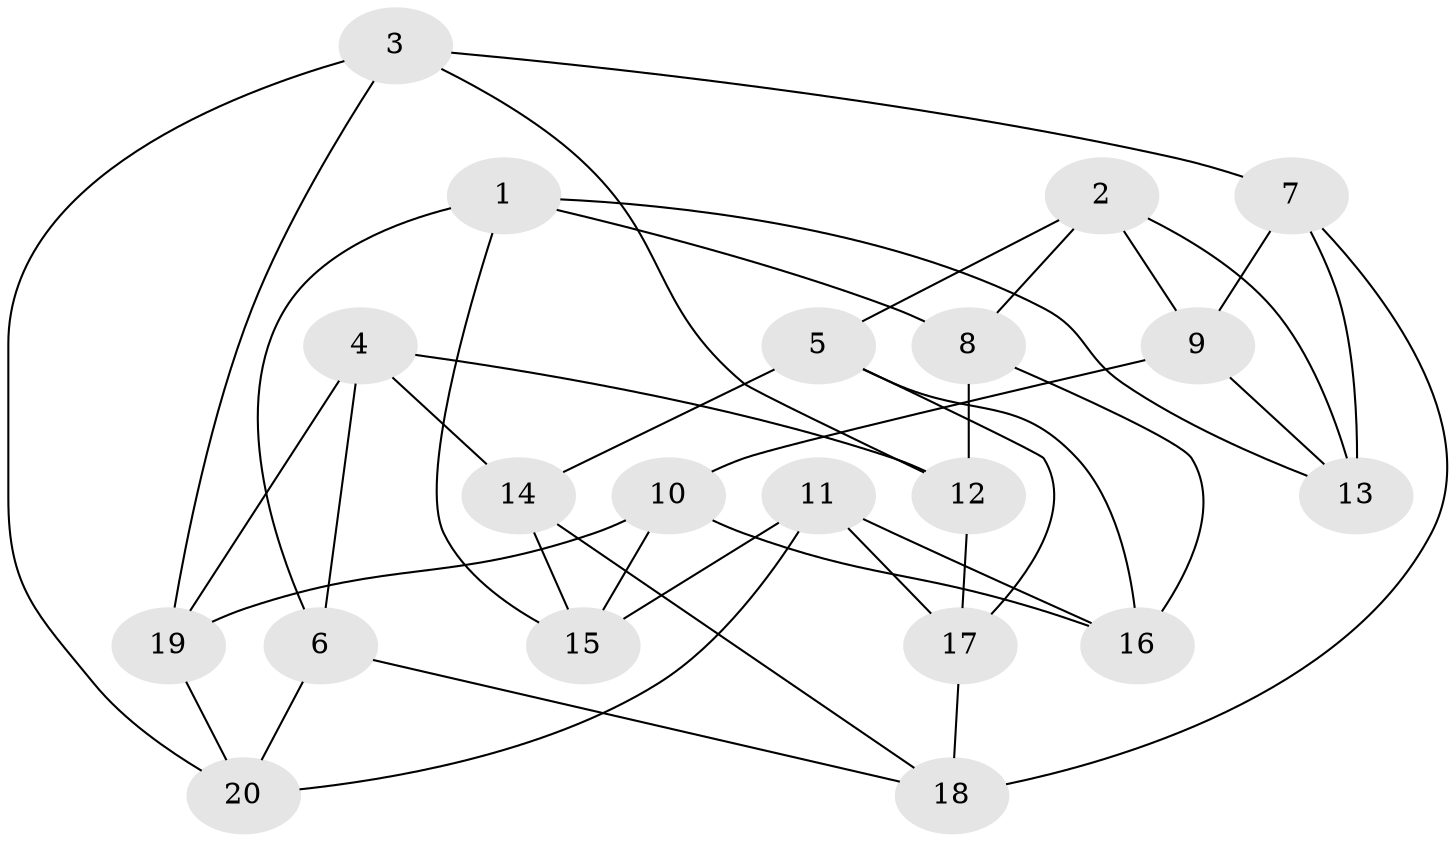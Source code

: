 // Generated by graph-tools (version 1.1) at 2025/46/02/15/25 05:46:28]
// undirected, 20 vertices, 40 edges
graph export_dot {
graph [start="1"]
  node [color=gray90,style=filled];
  1;
  2;
  3;
  4;
  5;
  6;
  7;
  8;
  9;
  10;
  11;
  12;
  13;
  14;
  15;
  16;
  17;
  18;
  19;
  20;
  1 -- 15;
  1 -- 8;
  1 -- 13;
  1 -- 6;
  2 -- 13;
  2 -- 8;
  2 -- 5;
  2 -- 9;
  3 -- 19;
  3 -- 20;
  3 -- 7;
  3 -- 12;
  4 -- 19;
  4 -- 14;
  4 -- 12;
  4 -- 6;
  5 -- 14;
  5 -- 16;
  5 -- 17;
  6 -- 18;
  6 -- 20;
  7 -- 9;
  7 -- 13;
  7 -- 18;
  8 -- 12;
  8 -- 16;
  9 -- 10;
  9 -- 13;
  10 -- 15;
  10 -- 16;
  10 -- 19;
  11 -- 15;
  11 -- 16;
  11 -- 20;
  11 -- 17;
  12 -- 17;
  14 -- 18;
  14 -- 15;
  17 -- 18;
  19 -- 20;
}
